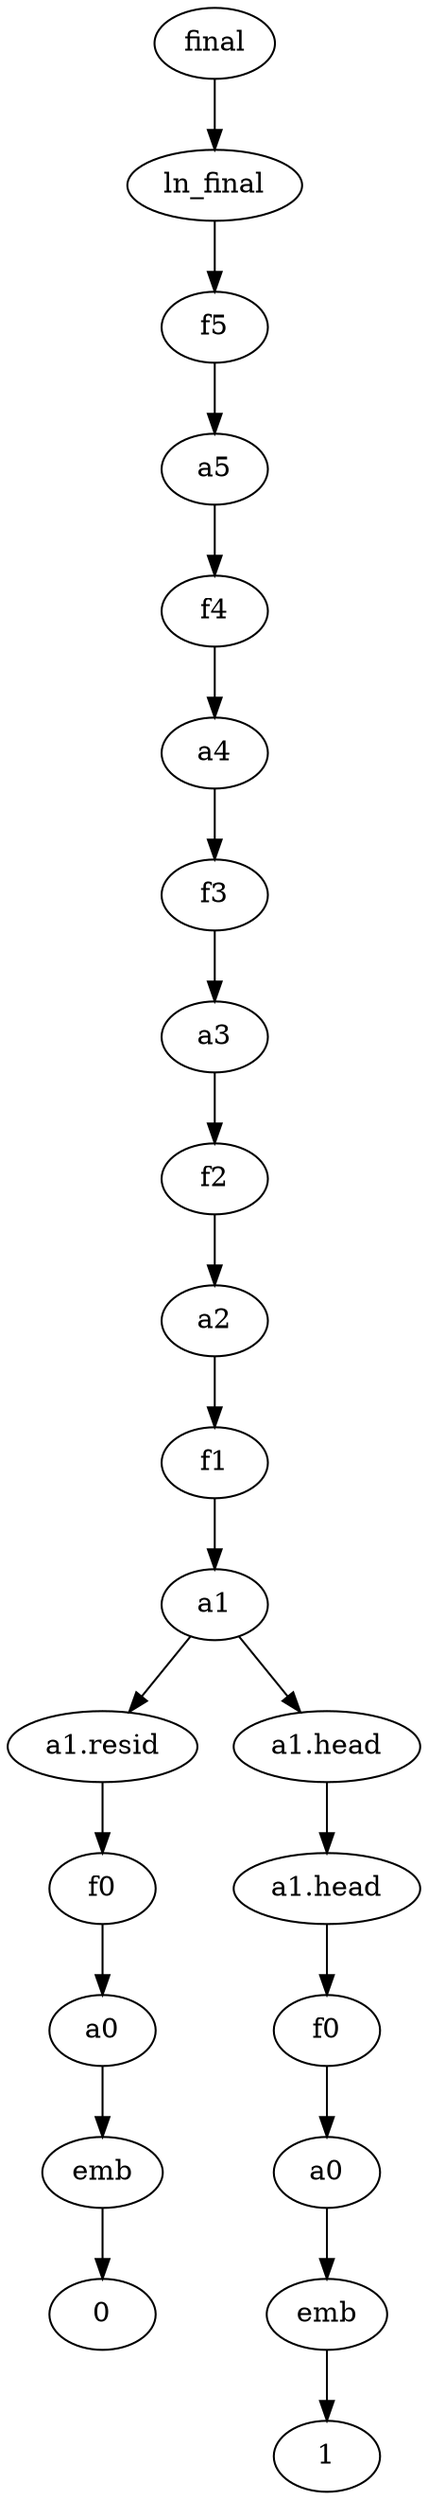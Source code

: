 // Circuit
digraph {
	0 [label=0]
	1 [label=1]
	"ln_final||0" [label=ln_final]
	"a2||0" [label=a2]
	"f1||0" [label=f1]
	"emb||0" [label=emb]
	"a4||0" [label=a4]
	"a0||1" [label=a0]
	"a5||0" [label=a5]
	"f0||0" [label=f0]
	"emb||1" [label=emb]
	"f2||0" [label=f2]
	"a1.resid||0" [label="a1.resid"]
	"f3||0" [label=f3]
	final [label=final]
	"a3||0" [label=a3]
	"a1.head||1" [label="a1.head"]
	"a1.head||0" [label="a1.head"]
	"f5||0" [label=f5]
	"f4||0" [label=f4]
	"a0||0" [label=a0]
	"f0||1" [label=f0]
	"a1||0" [label=a1]
	"a1.resid||0" -> "f0||0"
	"f1||0" -> "a1||0"
	"a1||0" -> "a1.head||0"
	"a4||0" -> "f3||0"
	"a1.head||1" -> "f0||1"
	"a3||0" -> "f2||0"
	"a0||0" -> "emb||0"
	"f2||0" -> "a2||0"
	"ln_final||0" -> "f5||0"
	"f0||1" -> "a0||1"
	"a0||1" -> "emb||1"
	"a2||0" -> "f1||0"
	"a1.head||0" -> "a1.head||1"
	final -> "ln_final||0"
	"emb||0" -> 0
	"f4||0" -> "a4||0"
	"a1||0" -> "a1.resid||0"
	"f0||0" -> "a0||0"
	"a5||0" -> "f4||0"
	"f5||0" -> "a5||0"
	"f3||0" -> "a3||0"
	"emb||1" -> 1
}

